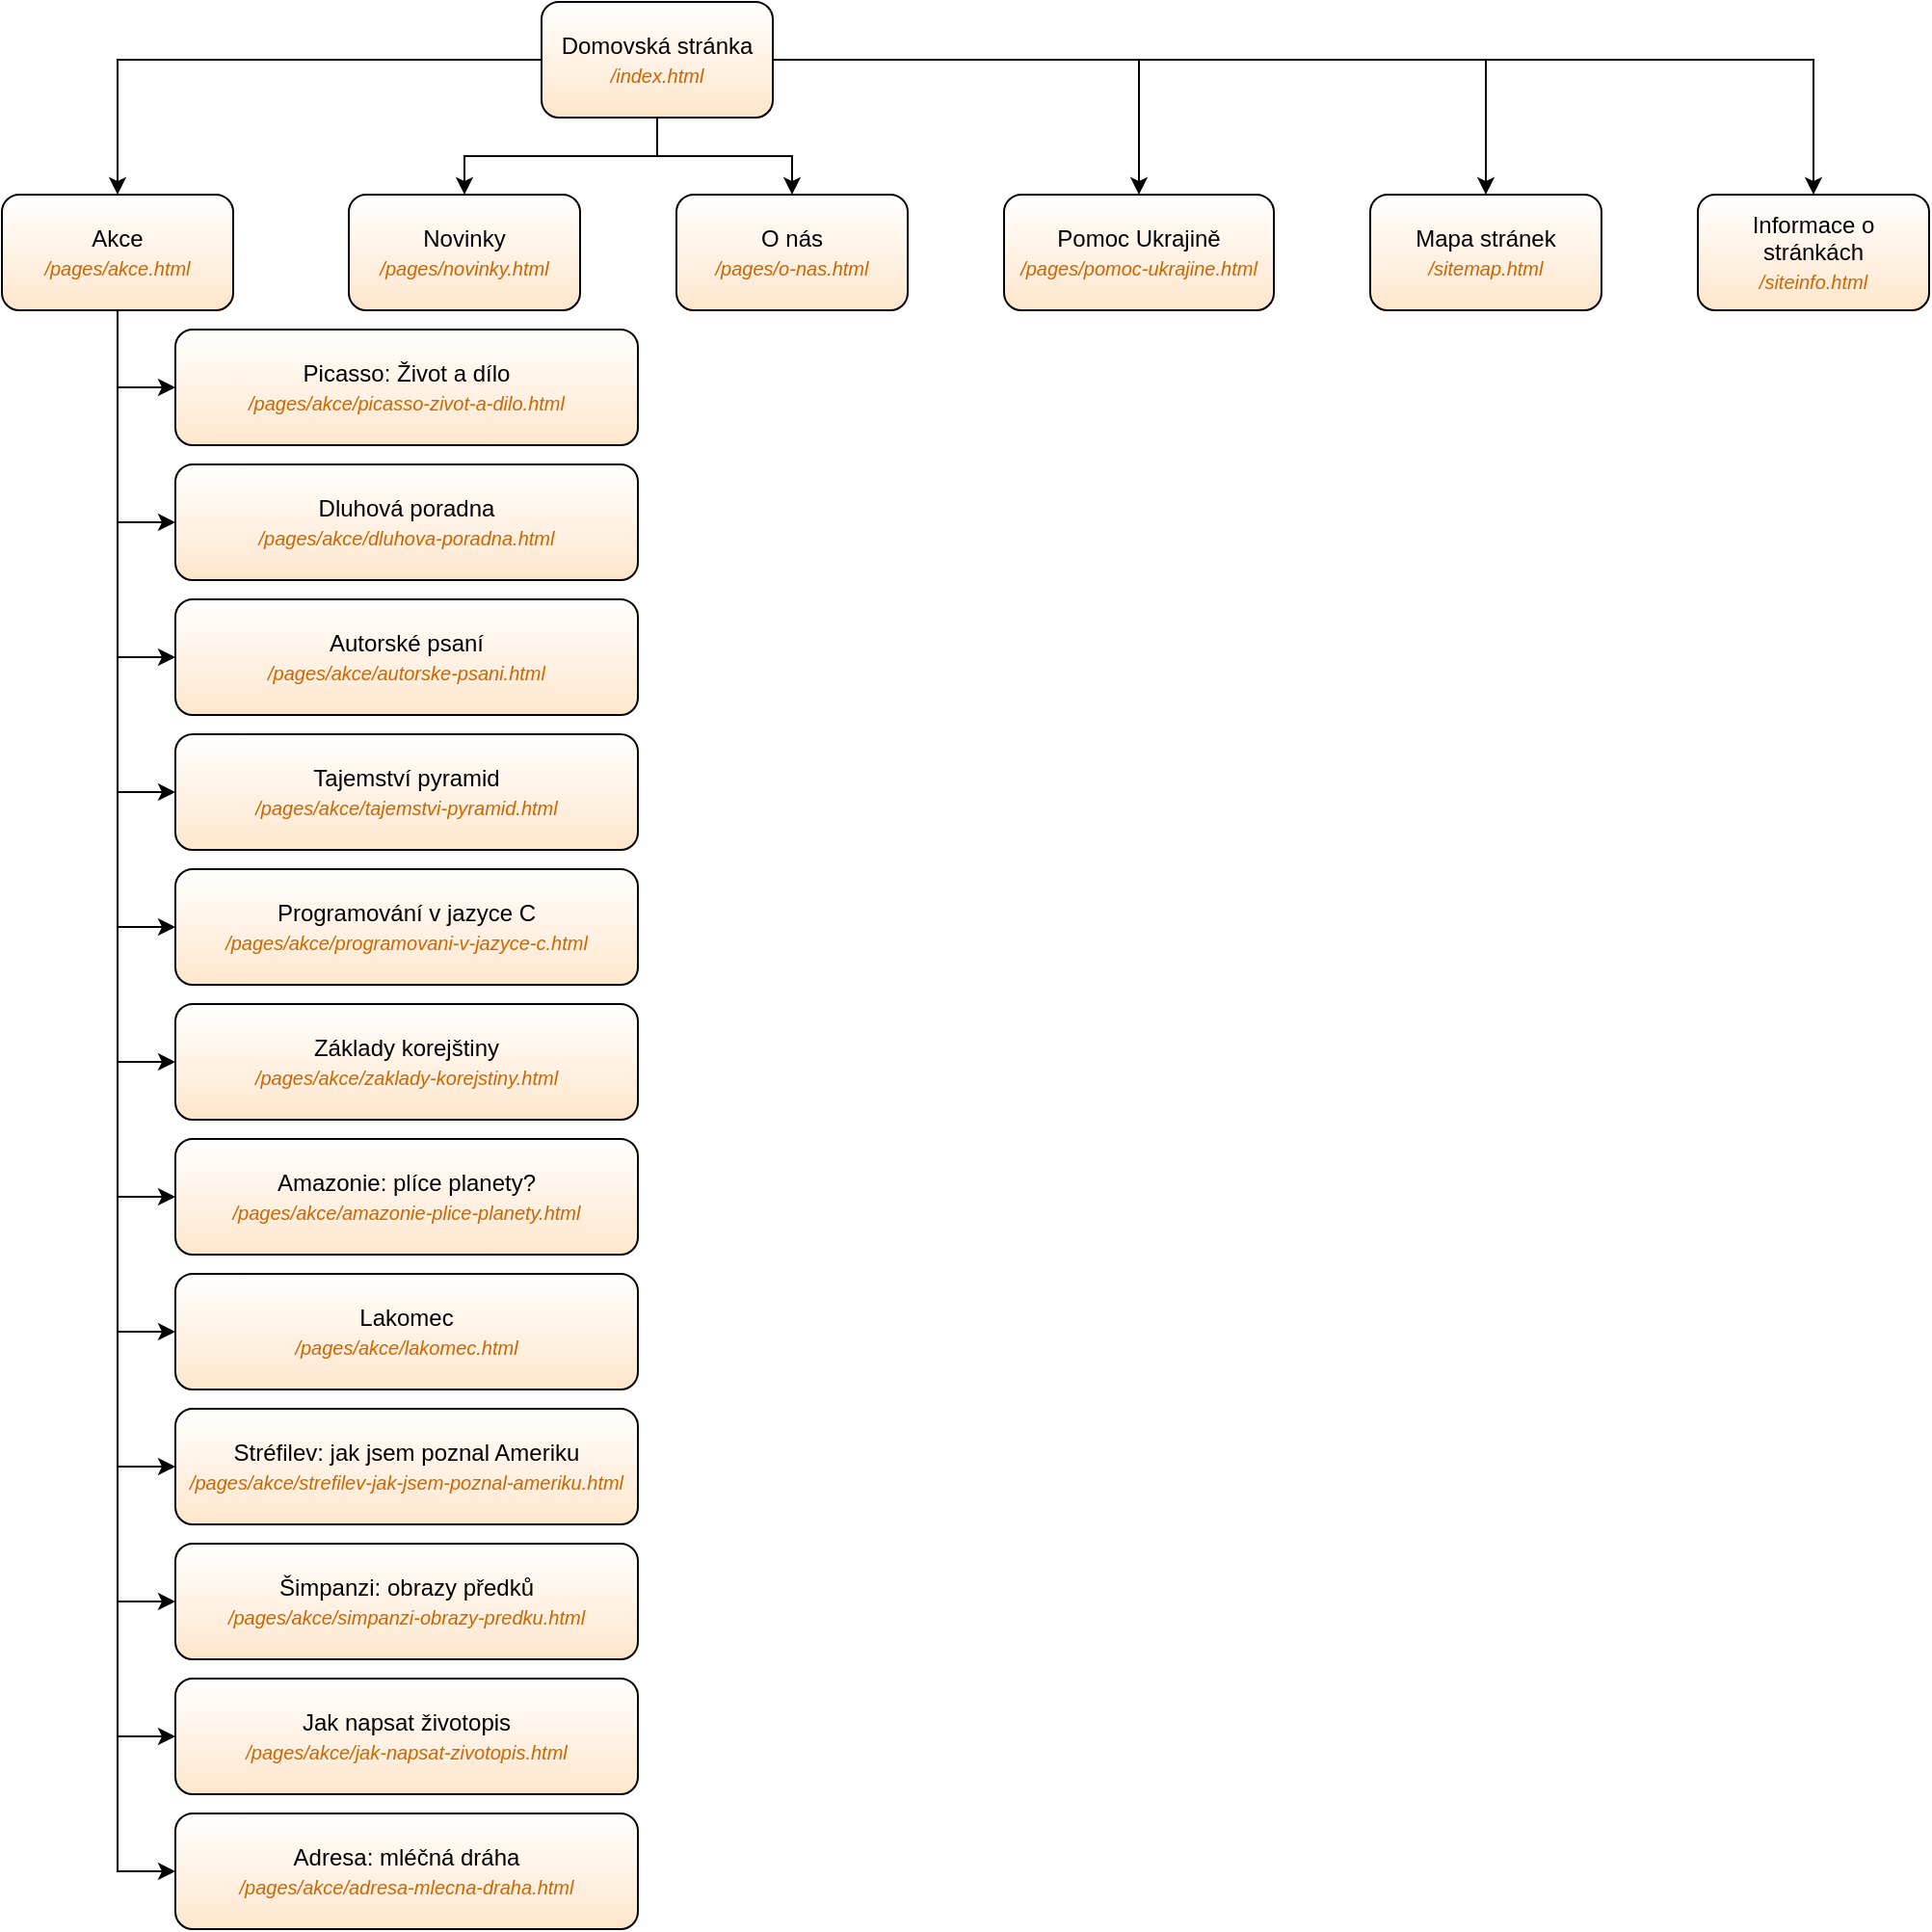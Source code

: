 <mxfile version="18.0.7" pages="3"><diagram id="bUPyW9U3NGbL17Pz5WcO" name="SITEMAP"><mxGraphModel dx="1221" dy="675" grid="1" gridSize="10" guides="1" tooltips="1" connect="1" arrows="1" fold="1" page="1" pageScale="1" pageWidth="1169" pageHeight="827" math="0" shadow="0"><root><mxCell id="0"/><mxCell id="1" parent="0"/><mxCell id="xaMQTRhCV6TfuK42cVUq-33" style="edgeStyle=orthogonalEdgeStyle;rounded=0;orthogonalLoop=1;jettySize=auto;html=1;fontSize=10;fontColor=#CC6600;" edge="1" parent="1" source="xaMQTRhCV6TfuK42cVUq-1" target="xaMQTRhCV6TfuK42cVUq-2"><mxGeometry relative="1" as="geometry"/></mxCell><mxCell id="xaMQTRhCV6TfuK42cVUq-34" style="edgeStyle=orthogonalEdgeStyle;rounded=0;orthogonalLoop=1;jettySize=auto;html=1;fontSize=10;fontColor=#CC6600;" edge="1" parent="1" source="xaMQTRhCV6TfuK42cVUq-1" target="xaMQTRhCV6TfuK42cVUq-28"><mxGeometry relative="1" as="geometry"/></mxCell><mxCell id="xaMQTRhCV6TfuK42cVUq-35" style="edgeStyle=orthogonalEdgeStyle;rounded=0;orthogonalLoop=1;jettySize=auto;html=1;fontSize=10;fontColor=#CC6600;" edge="1" parent="1" source="xaMQTRhCV6TfuK42cVUq-1" target="xaMQTRhCV6TfuK42cVUq-29"><mxGeometry relative="1" as="geometry"/></mxCell><mxCell id="xaMQTRhCV6TfuK42cVUq-36" style="edgeStyle=orthogonalEdgeStyle;rounded=0;orthogonalLoop=1;jettySize=auto;html=1;fontSize=10;fontColor=#CC6600;" edge="1" parent="1" source="xaMQTRhCV6TfuK42cVUq-1" target="xaMQTRhCV6TfuK42cVUq-30"><mxGeometry relative="1" as="geometry"/></mxCell><mxCell id="xaMQTRhCV6TfuK42cVUq-37" style="edgeStyle=orthogonalEdgeStyle;rounded=0;orthogonalLoop=1;jettySize=auto;html=1;fontSize=10;fontColor=#CC6600;" edge="1" parent="1" source="xaMQTRhCV6TfuK42cVUq-1" target="xaMQTRhCV6TfuK42cVUq-31"><mxGeometry relative="1" as="geometry"/></mxCell><mxCell id="xaMQTRhCV6TfuK42cVUq-39" style="edgeStyle=orthogonalEdgeStyle;rounded=0;orthogonalLoop=1;jettySize=auto;html=1;fontSize=10;fontColor=#CC6600;" edge="1" parent="1" source="xaMQTRhCV6TfuK42cVUq-1" target="xaMQTRhCV6TfuK42cVUq-38"><mxGeometry relative="1" as="geometry"/></mxCell><mxCell id="xaMQTRhCV6TfuK42cVUq-1" value="&lt;div&gt;Domovská stránka&lt;/div&gt;&lt;div&gt;&lt;font size=&quot;1&quot; color=&quot;#CC6600&quot;&gt;&lt;i style=&quot;&quot;&gt;/index.html&lt;/i&gt;&lt;/font&gt;&lt;br&gt;&lt;/div&gt;" style="rounded=1;whiteSpace=wrap;html=1;gradientColor=#FFE6CC;" vertex="1" parent="1"><mxGeometry x="300" y="120" width="120" height="60" as="geometry"/></mxCell><mxCell id="xaMQTRhCV6TfuK42cVUq-16" style="edgeStyle=orthogonalEdgeStyle;rounded=0;orthogonalLoop=1;jettySize=auto;html=1;entryX=0;entryY=0.5;entryDx=0;entryDy=0;fontSize=10;fontColor=#CC6600;" edge="1" parent="1" source="xaMQTRhCV6TfuK42cVUq-2" target="xaMQTRhCV6TfuK42cVUq-4"><mxGeometry relative="1" as="geometry"/></mxCell><mxCell id="xaMQTRhCV6TfuK42cVUq-17" style="edgeStyle=orthogonalEdgeStyle;rounded=0;orthogonalLoop=1;jettySize=auto;html=1;entryX=0;entryY=0.5;entryDx=0;entryDy=0;fontSize=10;fontColor=#CC6600;" edge="1" parent="1" source="xaMQTRhCV6TfuK42cVUq-2" target="xaMQTRhCV6TfuK42cVUq-5"><mxGeometry relative="1" as="geometry"/></mxCell><mxCell id="xaMQTRhCV6TfuK42cVUq-18" style="edgeStyle=orthogonalEdgeStyle;rounded=0;orthogonalLoop=1;jettySize=auto;html=1;entryX=0;entryY=0.5;entryDx=0;entryDy=0;fontSize=10;fontColor=#CC6600;" edge="1" parent="1" source="xaMQTRhCV6TfuK42cVUq-2" target="xaMQTRhCV6TfuK42cVUq-6"><mxGeometry relative="1" as="geometry"/></mxCell><mxCell id="xaMQTRhCV6TfuK42cVUq-19" style="edgeStyle=orthogonalEdgeStyle;rounded=0;orthogonalLoop=1;jettySize=auto;html=1;entryX=0;entryY=0.5;entryDx=0;entryDy=0;fontSize=10;fontColor=#CC6600;" edge="1" parent="1" source="xaMQTRhCV6TfuK42cVUq-2" target="xaMQTRhCV6TfuK42cVUq-7"><mxGeometry relative="1" as="geometry"/></mxCell><mxCell id="xaMQTRhCV6TfuK42cVUq-20" style="edgeStyle=orthogonalEdgeStyle;rounded=0;orthogonalLoop=1;jettySize=auto;html=1;entryX=0;entryY=0.5;entryDx=0;entryDy=0;fontSize=10;fontColor=#CC6600;" edge="1" parent="1" source="xaMQTRhCV6TfuK42cVUq-2" target="xaMQTRhCV6TfuK42cVUq-8"><mxGeometry relative="1" as="geometry"/></mxCell><mxCell id="xaMQTRhCV6TfuK42cVUq-21" style="edgeStyle=orthogonalEdgeStyle;rounded=0;orthogonalLoop=1;jettySize=auto;html=1;entryX=0;entryY=0.5;entryDx=0;entryDy=0;fontSize=10;fontColor=#CC6600;" edge="1" parent="1" source="xaMQTRhCV6TfuK42cVUq-2" target="xaMQTRhCV6TfuK42cVUq-9"><mxGeometry relative="1" as="geometry"/></mxCell><mxCell id="xaMQTRhCV6TfuK42cVUq-22" style="edgeStyle=orthogonalEdgeStyle;rounded=0;orthogonalLoop=1;jettySize=auto;html=1;entryX=0;entryY=0.5;entryDx=0;entryDy=0;fontSize=10;fontColor=#CC6600;" edge="1" parent="1" source="xaMQTRhCV6TfuK42cVUq-2" target="xaMQTRhCV6TfuK42cVUq-11"><mxGeometry relative="1" as="geometry"/></mxCell><mxCell id="xaMQTRhCV6TfuK42cVUq-23" style="edgeStyle=orthogonalEdgeStyle;rounded=0;orthogonalLoop=1;jettySize=auto;html=1;entryX=0;entryY=0.5;entryDx=0;entryDy=0;fontSize=10;fontColor=#CC6600;" edge="1" parent="1" source="xaMQTRhCV6TfuK42cVUq-2" target="xaMQTRhCV6TfuK42cVUq-10"><mxGeometry relative="1" as="geometry"/></mxCell><mxCell id="xaMQTRhCV6TfuK42cVUq-24" style="edgeStyle=orthogonalEdgeStyle;rounded=0;orthogonalLoop=1;jettySize=auto;html=1;entryX=0;entryY=0.5;entryDx=0;entryDy=0;fontSize=10;fontColor=#CC6600;" edge="1" parent="1" source="xaMQTRhCV6TfuK42cVUq-2" target="xaMQTRhCV6TfuK42cVUq-12"><mxGeometry relative="1" as="geometry"/></mxCell><mxCell id="xaMQTRhCV6TfuK42cVUq-25" style="edgeStyle=orthogonalEdgeStyle;rounded=0;orthogonalLoop=1;jettySize=auto;html=1;entryX=0;entryY=0.5;entryDx=0;entryDy=0;fontSize=10;fontColor=#CC6600;" edge="1" parent="1" source="xaMQTRhCV6TfuK42cVUq-2" target="xaMQTRhCV6TfuK42cVUq-13"><mxGeometry relative="1" as="geometry"/></mxCell><mxCell id="xaMQTRhCV6TfuK42cVUq-26" style="edgeStyle=orthogonalEdgeStyle;rounded=0;orthogonalLoop=1;jettySize=auto;html=1;entryX=0;entryY=0.5;entryDx=0;entryDy=0;fontSize=10;fontColor=#CC6600;" edge="1" parent="1" source="xaMQTRhCV6TfuK42cVUq-2" target="xaMQTRhCV6TfuK42cVUq-14"><mxGeometry relative="1" as="geometry"/></mxCell><mxCell id="xaMQTRhCV6TfuK42cVUq-27" style="edgeStyle=orthogonalEdgeStyle;rounded=0;orthogonalLoop=1;jettySize=auto;html=1;entryX=0;entryY=0.5;entryDx=0;entryDy=0;fontSize=10;fontColor=#CC6600;" edge="1" parent="1" source="xaMQTRhCV6TfuK42cVUq-2" target="xaMQTRhCV6TfuK42cVUq-15"><mxGeometry relative="1" as="geometry"/></mxCell><mxCell id="xaMQTRhCV6TfuK42cVUq-2" value="&lt;div&gt;Akce&lt;br&gt;&lt;/div&gt;&lt;div&gt;&lt;font size=&quot;1&quot; color=&quot;#CC6600&quot;&gt;&lt;i style=&quot;&quot;&gt;/pages/akce.html&lt;/i&gt;&lt;/font&gt;&lt;br&gt;&lt;/div&gt;" style="rounded=1;whiteSpace=wrap;html=1;gradientColor=#FFE6CC;" vertex="1" parent="1"><mxGeometry x="20" y="220" width="120" height="60" as="geometry"/></mxCell><mxCell id="xaMQTRhCV6TfuK42cVUq-4" value="&lt;div&gt;Picasso: Život a dílo&lt;br&gt;&lt;/div&gt;&lt;div&gt;&lt;font size=&quot;1&quot; color=&quot;#CC6600&quot;&gt;&lt;i style=&quot;&quot;&gt;/pages/akce/picasso-zivot-a-dilo.html&lt;/i&gt;&lt;/font&gt;&lt;br&gt;&lt;/div&gt;" style="rounded=1;whiteSpace=wrap;html=1;gradientColor=#FFE6CC;" vertex="1" parent="1"><mxGeometry x="110" y="290" width="240" height="60" as="geometry"/></mxCell><mxCell id="xaMQTRhCV6TfuK42cVUq-5" value="&lt;div&gt;Dluhová poradna&lt;br&gt;&lt;/div&gt;&lt;div&gt;&lt;font size=&quot;1&quot; color=&quot;#CC6600&quot;&gt;&lt;i style=&quot;&quot;&gt;/pages/akce/dluhova-poradna.html&lt;/i&gt;&lt;/font&gt;&lt;br&gt;&lt;/div&gt;" style="rounded=1;whiteSpace=wrap;html=1;gradientColor=#FFE6CC;" vertex="1" parent="1"><mxGeometry x="110" y="360" width="240" height="60" as="geometry"/></mxCell><mxCell id="xaMQTRhCV6TfuK42cVUq-6" value="&lt;div&gt;Autorské psaní&lt;br&gt;&lt;/div&gt;&lt;div&gt;&lt;font size=&quot;1&quot; color=&quot;#CC6600&quot;&gt;&lt;i style=&quot;&quot;&gt;/pages/akce/autorske-psani.html&lt;/i&gt;&lt;/font&gt;&lt;br&gt;&lt;/div&gt;" style="rounded=1;whiteSpace=wrap;html=1;gradientColor=#FFE6CC;" vertex="1" parent="1"><mxGeometry x="110" y="430" width="240" height="60" as="geometry"/></mxCell><mxCell id="xaMQTRhCV6TfuK42cVUq-7" value="&lt;div&gt;Tajemství pyramid&lt;br&gt;&lt;/div&gt;&lt;div&gt;&lt;font size=&quot;1&quot; color=&quot;#CC6600&quot;&gt;&lt;i style=&quot;&quot;&gt;/pages/akce/tajemstvi-pyramid.html&lt;/i&gt;&lt;/font&gt;&lt;br&gt;&lt;/div&gt;" style="rounded=1;whiteSpace=wrap;html=1;gradientColor=#FFE6CC;" vertex="1" parent="1"><mxGeometry x="110" y="500" width="240" height="60" as="geometry"/></mxCell><mxCell id="xaMQTRhCV6TfuK42cVUq-8" value="&lt;div&gt;Programování v jazyce C&lt;br&gt;&lt;/div&gt;&lt;div&gt;&lt;font size=&quot;1&quot; color=&quot;#CC6600&quot;&gt;&lt;i style=&quot;&quot;&gt;/pages/akce/programovani-v-jazyce-c.html&lt;/i&gt;&lt;/font&gt;&lt;br&gt;&lt;/div&gt;" style="rounded=1;whiteSpace=wrap;html=1;gradientColor=#FFE6CC;" vertex="1" parent="1"><mxGeometry x="110" y="570" width="240" height="60" as="geometry"/></mxCell><mxCell id="xaMQTRhCV6TfuK42cVUq-9" value="&lt;div&gt;Základy korejštiny&lt;br&gt;&lt;/div&gt;&lt;div&gt;&lt;font size=&quot;1&quot; color=&quot;#CC6600&quot;&gt;&lt;i style=&quot;&quot;&gt;/pages/akce/zaklady-korejstiny.html&lt;/i&gt;&lt;/font&gt;&lt;br&gt;&lt;/div&gt;" style="rounded=1;whiteSpace=wrap;html=1;gradientColor=#FFE6CC;" vertex="1" parent="1"><mxGeometry x="110" y="640" width="240" height="60" as="geometry"/></mxCell><mxCell id="xaMQTRhCV6TfuK42cVUq-10" value="&lt;div&gt;Amazonie: plíce planety?&lt;br&gt;&lt;/div&gt;&lt;div&gt;&lt;font size=&quot;1&quot; color=&quot;#CC6600&quot;&gt;&lt;i style=&quot;&quot;&gt;/pages/akce/amazonie-plice-planety.html&lt;/i&gt;&lt;/font&gt;&lt;br&gt;&lt;/div&gt;" style="rounded=1;whiteSpace=wrap;html=1;gradientColor=#FFE6CC;" vertex="1" parent="1"><mxGeometry x="110" y="710" width="240" height="60" as="geometry"/></mxCell><mxCell id="xaMQTRhCV6TfuK42cVUq-11" value="Lakomec&lt;br&gt;&lt;div&gt;&lt;font size=&quot;1&quot; color=&quot;#CC6600&quot;&gt;&lt;i style=&quot;&quot;&gt;/pages/akce/lakomec.html&lt;/i&gt;&lt;/font&gt;&lt;br&gt;&lt;/div&gt;" style="rounded=1;whiteSpace=wrap;html=1;gradientColor=#FFE6CC;" vertex="1" parent="1"><mxGeometry x="110" y="780" width="240" height="60" as="geometry"/></mxCell><mxCell id="xaMQTRhCV6TfuK42cVUq-12" value="&lt;div&gt;Stréfilev: jak jsem poznal Ameriku&lt;br&gt;&lt;/div&gt;&lt;div&gt;&lt;font size=&quot;1&quot; color=&quot;#CC6600&quot;&gt;&lt;i style=&quot;&quot;&gt;/pages/akce/strefilev-jak-jsem-poznal-ameriku.html&lt;/i&gt;&lt;/font&gt;&lt;br&gt;&lt;/div&gt;" style="rounded=1;whiteSpace=wrap;html=1;gradientColor=#FFE6CC;" vertex="1" parent="1"><mxGeometry x="110" y="850" width="240" height="60" as="geometry"/></mxCell><mxCell id="xaMQTRhCV6TfuK42cVUq-13" value="&lt;div&gt;Šimpanzi: obrazy předků&lt;br&gt;&lt;/div&gt;&lt;div&gt;&lt;font size=&quot;1&quot; color=&quot;#CC6600&quot;&gt;&lt;i style=&quot;&quot;&gt;/pages/akce/simpanzi-obrazy-predku.html&lt;/i&gt;&lt;/font&gt;&lt;br&gt;&lt;/div&gt;" style="rounded=1;whiteSpace=wrap;html=1;gradientColor=#FFE6CC;" vertex="1" parent="1"><mxGeometry x="110" y="920" width="240" height="60" as="geometry"/></mxCell><mxCell id="xaMQTRhCV6TfuK42cVUq-14" value="&lt;div&gt;Jak napsat životopis&lt;br&gt;&lt;/div&gt;&lt;div&gt;&lt;font size=&quot;1&quot; color=&quot;#CC6600&quot;&gt;&lt;i style=&quot;&quot;&gt;/pages/akce/jak-napsat-zivotopis.html&lt;/i&gt;&lt;/font&gt;&lt;br&gt;&lt;/div&gt;" style="rounded=1;whiteSpace=wrap;html=1;gradientColor=#FFE6CC;" vertex="1" parent="1"><mxGeometry x="110" y="990" width="240" height="60" as="geometry"/></mxCell><mxCell id="xaMQTRhCV6TfuK42cVUq-15" value="&lt;div&gt;Adresa: mléčná dráha&lt;br&gt;&lt;/div&gt;&lt;div&gt;&lt;font size=&quot;1&quot; color=&quot;#CC6600&quot;&gt;&lt;i style=&quot;&quot;&gt;/pages/akce/adresa-mlecna-draha.html&lt;/i&gt;&lt;/font&gt;&lt;br&gt;&lt;/div&gt;" style="rounded=1;whiteSpace=wrap;html=1;gradientColor=#FFE6CC;" vertex="1" parent="1"><mxGeometry x="110" y="1060" width="240" height="60" as="geometry"/></mxCell><mxCell id="xaMQTRhCV6TfuK42cVUq-28" value="&lt;div&gt;Novinky&lt;br&gt;&lt;/div&gt;&lt;div&gt;&lt;font size=&quot;1&quot; color=&quot;#CC6600&quot;&gt;&lt;i style=&quot;&quot;&gt;/pages/novinky.html&lt;/i&gt;&lt;/font&gt;&lt;br&gt;&lt;/div&gt;" style="rounded=1;whiteSpace=wrap;html=1;gradientColor=#FFE6CC;" vertex="1" parent="1"><mxGeometry x="200" y="220" width="120" height="60" as="geometry"/></mxCell><mxCell id="xaMQTRhCV6TfuK42cVUq-29" value="&lt;div&gt;O nás&lt;br&gt;&lt;/div&gt;&lt;div&gt;&lt;font size=&quot;1&quot; color=&quot;#CC6600&quot;&gt;&lt;i style=&quot;&quot;&gt;/pages/o-nas.html&lt;/i&gt;&lt;/font&gt;&lt;br&gt;&lt;/div&gt;" style="rounded=1;whiteSpace=wrap;html=1;gradientColor=#FFE6CC;" vertex="1" parent="1"><mxGeometry x="370" y="220" width="120" height="60" as="geometry"/></mxCell><mxCell id="xaMQTRhCV6TfuK42cVUq-30" value="&lt;div&gt;Mapa stránek&lt;br&gt;&lt;/div&gt;&lt;div&gt;&lt;font size=&quot;1&quot; color=&quot;#CC6600&quot;&gt;&lt;i style=&quot;&quot;&gt;/sitemap.html&lt;/i&gt;&lt;/font&gt;&lt;br&gt;&lt;/div&gt;" style="rounded=1;whiteSpace=wrap;html=1;gradientColor=#FFE6CC;" vertex="1" parent="1"><mxGeometry x="730" y="220" width="120" height="60" as="geometry"/></mxCell><mxCell id="xaMQTRhCV6TfuK42cVUq-31" value="&lt;div&gt;Informace o stránkách&lt;br&gt;&lt;/div&gt;&lt;div&gt;&lt;font size=&quot;1&quot; color=&quot;#CC6600&quot;&gt;&lt;i style=&quot;&quot;&gt;/siteinfo.html&lt;/i&gt;&lt;/font&gt;&lt;br&gt;&lt;/div&gt;" style="rounded=1;whiteSpace=wrap;html=1;gradientColor=#FFE6CC;" vertex="1" parent="1"><mxGeometry x="900" y="220" width="120" height="60" as="geometry"/></mxCell><mxCell id="xaMQTRhCV6TfuK42cVUq-38" value="&lt;div&gt;Pomoc Ukrajině&lt;br&gt;&lt;/div&gt;&lt;div&gt;&lt;font size=&quot;1&quot; color=&quot;#CC6600&quot;&gt;&lt;i style=&quot;&quot;&gt;/pages/pomoc-ukrajine.html&lt;/i&gt;&lt;/font&gt;&lt;br&gt;&lt;/div&gt;" style="rounded=1;whiteSpace=wrap;html=1;gradientColor=#FFE6CC;" vertex="1" parent="1"><mxGeometry x="540" y="220" width="140" height="60" as="geometry"/></mxCell></root></mxGraphModel></diagram><diagram id="Q-uQWH-1msbBoYLFNj2n" name="HOMEPAGE"><mxGraphModel dx="1483" dy="820" grid="1" gridSize="10" guides="1" tooltips="1" connect="1" arrows="1" fold="1" page="1" pageScale="1" pageWidth="850" pageHeight="1100" math="0" shadow="0"><root><mxCell id="0"/><mxCell id="1" parent="0"/><mxCell id="uJLq9vwmSNodPl1QGshQ-11" value="" style="swimlane;startSize=0;fontSize=10;fontColor=default;fillColor=none;gradientColor=#FFE6CC;" vertex="1" parent="1"><mxGeometry x="25" y="130" width="400" height="620" as="geometry"/></mxCell><mxCell id="uJLq9vwmSNodPl1QGshQ-13" value="" style="swimlane;startSize=0;fontSize=10;fontColor=default;fillColor=none;gradientColor=#FFE6CC;" vertex="1" parent="uJLq9vwmSNodPl1QGshQ-11"><mxGeometry x="10" y="10" width="380" height="60" as="geometry"/></mxCell><mxCell id="uJLq9vwmSNodPl1QGshQ-14" value="header" style="text;html=1;strokeColor=none;fillColor=none;align=center;verticalAlign=middle;whiteSpace=wrap;rounded=0;fontSize=10;fontColor=default;fontStyle=1" vertex="1" parent="uJLq9vwmSNodPl1QGshQ-13"><mxGeometry width="60" height="30" as="geometry"/></mxCell><mxCell id="uJLq9vwmSNodPl1QGshQ-99" value="&lt;div&gt;logo&lt;/div&gt;" style="text;html=1;strokeColor=none;fillColor=none;align=center;verticalAlign=middle;whiteSpace=wrap;rounded=0;fontSize=10;fontColor=default;" vertex="1" parent="uJLq9vwmSNodPl1QGshQ-13"><mxGeometry x="10" y="20" width="60" height="30" as="geometry"/></mxCell><mxCell id="uJLq9vwmSNodPl1QGshQ-17" value="" style="swimlane;startSize=0;fontSize=10;fontColor=default;fillColor=none;gradientColor=#FFE6CC;" vertex="1" parent="uJLq9vwmSNodPl1QGshQ-11"><mxGeometry x="10" y="80" width="380" height="30" as="geometry"/></mxCell><mxCell id="uJLq9vwmSNodPl1QGshQ-18" value="nav" style="text;html=1;strokeColor=none;fillColor=none;align=center;verticalAlign=middle;whiteSpace=wrap;rounded=0;fontSize=10;fontColor=default;fontStyle=1" vertex="1" parent="uJLq9vwmSNodPl1QGshQ-17"><mxGeometry width="60" height="30" as="geometry"/></mxCell><mxCell id="uJLq9vwmSNodPl1QGshQ-21" value="" style="swimlane;startSize=0;fontSize=10;fontColor=default;fillColor=none;gradientColor=#FFE6CC;" vertex="1" parent="uJLq9vwmSNodPl1QGshQ-11"><mxGeometry x="10" y="120" width="380" height="450" as="geometry"/></mxCell><mxCell id="uJLq9vwmSNodPl1QGshQ-22" value="main" style="text;html=1;strokeColor=none;fillColor=none;align=center;verticalAlign=middle;whiteSpace=wrap;rounded=0;fontSize=10;fontColor=default;fontStyle=1" vertex="1" parent="uJLq9vwmSNodPl1QGshQ-21"><mxGeometry width="60" height="30" as="geometry"/></mxCell><mxCell id="uJLq9vwmSNodPl1QGshQ-25" value="" style="swimlane;startSize=0;fontSize=10;fontColor=default;fillColor=none;gradientColor=#FFE6CC;" vertex="1" parent="uJLq9vwmSNodPl1QGshQ-21"><mxGeometry x="10" y="40" width="360" height="60" as="geometry"/></mxCell><mxCell id="uJLq9vwmSNodPl1QGshQ-26" value="section" style="text;html=1;strokeColor=none;fillColor=none;align=center;verticalAlign=middle;whiteSpace=wrap;rounded=0;fontSize=10;fontColor=default;fontStyle=1" vertex="1" parent="uJLq9vwmSNodPl1QGshQ-25"><mxGeometry width="60" height="30" as="geometry"/></mxCell><mxCell id="uJLq9vwmSNodPl1QGshQ-31" value="" style="swimlane;startSize=0;fontSize=10;fontColor=default;fillColor=none;gradientColor=#FFE6CC;" vertex="1" parent="uJLq9vwmSNodPl1QGshQ-25"><mxGeometry x="15" y="20" width="185" height="30" as="geometry"/></mxCell><mxCell id="uJLq9vwmSNodPl1QGshQ-32" value="menu" style="text;html=1;strokeColor=none;fillColor=none;align=center;verticalAlign=middle;whiteSpace=wrap;rounded=0;fontSize=10;fontColor=default;fontStyle=1" vertex="1" parent="uJLq9vwmSNodPl1QGshQ-31"><mxGeometry width="60" height="30" as="geometry"/></mxCell><mxCell id="uJLq9vwmSNodPl1QGshQ-27" value="" style="swimlane;startSize=0;fontSize=10;fontColor=default;fillColor=none;gradientColor=#FFE6CC;" vertex="1" parent="uJLq9vwmSNodPl1QGshQ-21"><mxGeometry x="10" y="110" width="360" height="240" as="geometry"/></mxCell><mxCell id="uJLq9vwmSNodPl1QGshQ-28" value="section" style="text;html=1;strokeColor=none;fillColor=none;align=center;verticalAlign=middle;whiteSpace=wrap;rounded=0;fontSize=10;fontColor=default;fontStyle=1" vertex="1" parent="uJLq9vwmSNodPl1QGshQ-27"><mxGeometry width="60" height="30" as="geometry"/></mxCell><mxCell id="uJLq9vwmSNodPl1QGshQ-33" value="" style="swimlane;startSize=0;fontSize=10;fontColor=default;fillColor=none;gradientColor=#FFE6CC;" vertex="1" parent="uJLq9vwmSNodPl1QGshQ-27"><mxGeometry x="10" y="30" width="160" height="200" as="geometry"/></mxCell><mxCell id="uJLq9vwmSNodPl1QGshQ-34" value="article" style="text;html=1;strokeColor=none;fillColor=none;align=center;verticalAlign=middle;whiteSpace=wrap;rounded=0;fontSize=10;fontColor=default;fontStyle=1" vertex="1" parent="uJLq9vwmSNodPl1QGshQ-33"><mxGeometry width="60" height="30" as="geometry"/></mxCell><mxCell id="uJLq9vwmSNodPl1QGshQ-37" value="Výběr akcí" style="text;html=1;strokeColor=none;fillColor=none;align=center;verticalAlign=middle;whiteSpace=wrap;rounded=0;fontSize=10;fontColor=default;" vertex="1" parent="uJLq9vwmSNodPl1QGshQ-33"><mxGeometry x="50" y="30" width="60" height="30" as="geometry"/></mxCell><mxCell id="uJLq9vwmSNodPl1QGshQ-35" value="" style="swimlane;startSize=0;fontSize=10;fontColor=default;fillColor=none;gradientColor=#FFE6CC;" vertex="1" parent="uJLq9vwmSNodPl1QGshQ-27"><mxGeometry x="180" y="30" width="170" height="200" as="geometry"/></mxCell><mxCell id="uJLq9vwmSNodPl1QGshQ-36" value="article" style="text;html=1;strokeColor=none;fillColor=none;align=center;verticalAlign=middle;whiteSpace=wrap;rounded=0;fontSize=10;fontColor=default;fontStyle=1" vertex="1" parent="uJLq9vwmSNodPl1QGshQ-35"><mxGeometry width="60" height="30" as="geometry"/></mxCell><mxCell id="uJLq9vwmSNodPl1QGshQ-40" value="Novinky" style="text;html=1;strokeColor=none;fillColor=none;align=center;verticalAlign=middle;whiteSpace=wrap;rounded=0;fontSize=10;fontColor=default;" vertex="1" parent="uJLq9vwmSNodPl1QGshQ-35"><mxGeometry x="55" y="30" width="60" height="30" as="geometry"/></mxCell><mxCell id="uJLq9vwmSNodPl1QGshQ-29" value="" style="swimlane;startSize=0;fontSize=10;fontColor=default;fillColor=none;gradientColor=#FFE6CC;" vertex="1" parent="uJLq9vwmSNodPl1QGshQ-21"><mxGeometry x="10" y="360" width="360" height="80" as="geometry"/></mxCell><mxCell id="uJLq9vwmSNodPl1QGshQ-30" value="section" style="text;html=1;strokeColor=none;fillColor=none;align=center;verticalAlign=middle;whiteSpace=wrap;rounded=0;fontSize=10;fontColor=default;fontStyle=1" vertex="1" parent="uJLq9vwmSNodPl1QGshQ-29"><mxGeometry width="60" height="30" as="geometry"/></mxCell><mxCell id="uJLq9vwmSNodPl1QGshQ-41" value="Partneři" style="text;html=1;strokeColor=none;fillColor=none;align=center;verticalAlign=middle;whiteSpace=wrap;rounded=0;fontSize=10;fontColor=default;" vertex="1" parent="uJLq9vwmSNodPl1QGshQ-29"><mxGeometry x="140" y="25" width="60" height="30" as="geometry"/></mxCell><mxCell id="uJLq9vwmSNodPl1QGshQ-23" value="" style="swimlane;startSize=0;fontSize=10;fontColor=default;fillColor=none;gradientColor=#FFE6CC;" vertex="1" parent="uJLq9vwmSNodPl1QGshQ-11"><mxGeometry x="10" y="580" width="380" height="30" as="geometry"/></mxCell><mxCell id="uJLq9vwmSNodPl1QGshQ-24" value="footer" style="text;html=1;strokeColor=none;fillColor=none;align=center;verticalAlign=middle;whiteSpace=wrap;rounded=0;fontSize=10;fontColor=default;fontStyle=1" vertex="1" parent="uJLq9vwmSNodPl1QGshQ-23"><mxGeometry width="60" height="30" as="geometry"/></mxCell><mxCell id="uJLq9vwmSNodPl1QGshQ-12" value="body" style="text;html=1;strokeColor=none;fillColor=none;align=center;verticalAlign=middle;whiteSpace=wrap;rounded=0;fontSize=10;fontColor=default;fontStyle=1" vertex="1" parent="1"><mxGeometry x="25" y="100" width="60" height="30" as="geometry"/></mxCell><mxCell id="uJLq9vwmSNodPl1QGshQ-42" value="DESKTOP (width &amp;gt;1020px)" style="text;html=1;strokeColor=none;fillColor=none;align=center;verticalAlign=middle;whiteSpace=wrap;rounded=0;fontSize=10;fontColor=default;" vertex="1" parent="1"><mxGeometry x="25" y="80" width="145" height="30" as="geometry"/></mxCell><mxCell id="uJLq9vwmSNodPl1QGshQ-71" value="" style="swimlane;startSize=0;fontSize=10;fontColor=default;fillColor=none;gradientColor=#FFE6CC;" vertex="1" parent="1"><mxGeometry x="460" y="130" width="400" height="620" as="geometry"/></mxCell><mxCell id="uJLq9vwmSNodPl1QGshQ-72" value="" style="swimlane;startSize=0;fontSize=10;fontColor=default;fillColor=none;gradientColor=#FFE6CC;" vertex="1" parent="uJLq9vwmSNodPl1QGshQ-71"><mxGeometry x="10" y="10" width="380" height="60" as="geometry"/></mxCell><mxCell id="uJLq9vwmSNodPl1QGshQ-73" value="header" style="text;html=1;strokeColor=none;fillColor=none;align=center;verticalAlign=middle;whiteSpace=wrap;rounded=0;fontSize=10;fontColor=default;fontStyle=1" vertex="1" parent="uJLq9vwmSNodPl1QGshQ-72"><mxGeometry width="60" height="30" as="geometry"/></mxCell><mxCell id="uJLq9vwmSNodPl1QGshQ-102" value="logo" style="text;html=1;strokeColor=none;fillColor=none;align=center;verticalAlign=middle;whiteSpace=wrap;rounded=0;fontSize=10;fontColor=default;" vertex="1" parent="uJLq9vwmSNodPl1QGshQ-72"><mxGeometry x="10" y="20" width="60" height="30" as="geometry"/></mxCell><mxCell id="uJLq9vwmSNodPl1QGshQ-76" value="" style="swimlane;startSize=0;fontSize=10;fontColor=default;fillColor=none;gradientColor=#FFE6CC;" vertex="1" parent="uJLq9vwmSNodPl1QGshQ-71"><mxGeometry x="10" y="80" width="380" height="80" as="geometry"/></mxCell><mxCell id="uJLq9vwmSNodPl1QGshQ-77" value="nav" style="text;html=1;strokeColor=none;fillColor=none;align=center;verticalAlign=middle;whiteSpace=wrap;rounded=0;fontSize=10;fontColor=default;fontStyle=1" vertex="1" parent="uJLq9vwmSNodPl1QGshQ-76"><mxGeometry width="60" height="30" as="geometry"/></mxCell><mxCell id="uJLq9vwmSNodPl1QGshQ-78" value="" style="swimlane;startSize=0;fontSize=10;fontColor=default;fillColor=none;gradientColor=#FFE6CC;" vertex="1" parent="uJLq9vwmSNodPl1QGshQ-71"><mxGeometry x="10" y="170" width="380" height="400" as="geometry"/></mxCell><mxCell id="uJLq9vwmSNodPl1QGshQ-79" value="main" style="text;html=1;strokeColor=none;fillColor=none;align=center;verticalAlign=middle;whiteSpace=wrap;rounded=0;fontSize=10;fontColor=default;fontStyle=1" vertex="1" parent="uJLq9vwmSNodPl1QGshQ-78"><mxGeometry width="60" height="30" as="geometry"/></mxCell><mxCell id="uJLq9vwmSNodPl1QGshQ-80" value="" style="swimlane;startSize=0;fontSize=10;fontColor=default;fillColor=none;gradientColor=#FFE6CC;" vertex="1" parent="uJLq9vwmSNodPl1QGshQ-78"><mxGeometry x="10" y="40" width="360" height="60" as="geometry"/></mxCell><mxCell id="uJLq9vwmSNodPl1QGshQ-81" value="section" style="text;html=1;strokeColor=none;fillColor=none;align=center;verticalAlign=middle;whiteSpace=wrap;rounded=0;fontSize=10;fontColor=default;fontStyle=1" vertex="1" parent="uJLq9vwmSNodPl1QGshQ-80"><mxGeometry width="60" height="30" as="geometry"/></mxCell><mxCell id="uJLq9vwmSNodPl1QGshQ-82" value="" style="swimlane;startSize=0;fontSize=10;fontColor=default;fillColor=none;gradientColor=#FFE6CC;" vertex="1" parent="uJLq9vwmSNodPl1QGshQ-80"><mxGeometry x="15" y="20" width="185" height="30" as="geometry"/></mxCell><mxCell id="uJLq9vwmSNodPl1QGshQ-83" value="menu" style="text;html=1;strokeColor=none;fillColor=none;align=center;verticalAlign=middle;whiteSpace=wrap;rounded=0;fontSize=10;fontColor=default;fontStyle=1" vertex="1" parent="uJLq9vwmSNodPl1QGshQ-82"><mxGeometry width="60" height="30" as="geometry"/></mxCell><mxCell id="uJLq9vwmSNodPl1QGshQ-84" value="" style="swimlane;startSize=0;fontSize=10;fontColor=default;fillColor=none;gradientColor=#FFE6CC;" vertex="1" parent="uJLq9vwmSNodPl1QGshQ-78"><mxGeometry x="10" y="110" width="360" height="210" as="geometry"/></mxCell><mxCell id="uJLq9vwmSNodPl1QGshQ-85" value="section" style="text;html=1;strokeColor=none;fillColor=none;align=center;verticalAlign=middle;whiteSpace=wrap;rounded=0;fontSize=10;fontColor=default;fontStyle=1" vertex="1" parent="uJLq9vwmSNodPl1QGshQ-84"><mxGeometry width="60" height="30" as="geometry"/></mxCell><mxCell id="uJLq9vwmSNodPl1QGshQ-86" value="" style="swimlane;startSize=0;fontSize=10;fontColor=default;fillColor=none;gradientColor=#FFE6CC;" vertex="1" parent="uJLq9vwmSNodPl1QGshQ-84"><mxGeometry x="10" y="30" width="340" height="80" as="geometry"/></mxCell><mxCell id="uJLq9vwmSNodPl1QGshQ-87" value="article" style="text;html=1;strokeColor=none;fillColor=none;align=center;verticalAlign=middle;whiteSpace=wrap;rounded=0;fontSize=10;fontColor=default;fontStyle=1" vertex="1" parent="uJLq9vwmSNodPl1QGshQ-86"><mxGeometry width="60" height="30" as="geometry"/></mxCell><mxCell id="uJLq9vwmSNodPl1QGshQ-88" value="Výběr akcí" style="text;html=1;strokeColor=none;fillColor=none;align=center;verticalAlign=middle;whiteSpace=wrap;rounded=0;fontSize=10;fontColor=default;" vertex="1" parent="uJLq9vwmSNodPl1QGshQ-86"><mxGeometry x="140" y="29" width="60" height="30" as="geometry"/></mxCell><mxCell id="uJLq9vwmSNodPl1QGshQ-89" value="" style="swimlane;startSize=0;fontSize=10;fontColor=default;fillColor=none;gradientColor=#FFE6CC;" vertex="1" parent="uJLq9vwmSNodPl1QGshQ-84"><mxGeometry x="10" y="120" width="340" height="80" as="geometry"/></mxCell><mxCell id="uJLq9vwmSNodPl1QGshQ-90" value="article" style="text;html=1;strokeColor=none;fillColor=none;align=center;verticalAlign=middle;whiteSpace=wrap;rounded=0;fontSize=10;fontColor=default;fontStyle=1" vertex="1" parent="uJLq9vwmSNodPl1QGshQ-89"><mxGeometry width="60" height="30" as="geometry"/></mxCell><mxCell id="uJLq9vwmSNodPl1QGshQ-91" value="Novinky" style="text;html=1;strokeColor=none;fillColor=none;align=center;verticalAlign=middle;whiteSpace=wrap;rounded=0;fontSize=10;fontColor=default;" vertex="1" parent="uJLq9vwmSNodPl1QGshQ-89"><mxGeometry x="138" y="28" width="60" height="30" as="geometry"/></mxCell><mxCell id="uJLq9vwmSNodPl1QGshQ-92" value="" style="swimlane;startSize=0;fontSize=10;fontColor=default;fillColor=none;gradientColor=#FFE6CC;" vertex="1" parent="uJLq9vwmSNodPl1QGshQ-84"><mxGeometry y="220" width="360" height="60" as="geometry"/></mxCell><mxCell id="uJLq9vwmSNodPl1QGshQ-93" value="section" style="text;html=1;strokeColor=none;fillColor=none;align=center;verticalAlign=middle;whiteSpace=wrap;rounded=0;fontSize=10;fontColor=default;fontStyle=1" vertex="1" parent="uJLq9vwmSNodPl1QGshQ-92"><mxGeometry width="60" height="30" as="geometry"/></mxCell><mxCell id="uJLq9vwmSNodPl1QGshQ-94" value="Partneři" style="text;html=1;strokeColor=none;fillColor=none;align=center;verticalAlign=middle;whiteSpace=wrap;rounded=0;fontSize=10;fontColor=default;" vertex="1" parent="uJLq9vwmSNodPl1QGshQ-92"><mxGeometry x="140" y="25" width="60" height="30" as="geometry"/></mxCell><mxCell id="uJLq9vwmSNodPl1QGshQ-95" value="" style="swimlane;startSize=0;fontSize=10;fontColor=default;fillColor=none;gradientColor=#FFE6CC;" vertex="1" parent="uJLq9vwmSNodPl1QGshQ-71"><mxGeometry x="10" y="580" width="380" height="30" as="geometry"/></mxCell><mxCell id="uJLq9vwmSNodPl1QGshQ-96" value="footer" style="text;html=1;strokeColor=none;fillColor=none;align=center;verticalAlign=middle;whiteSpace=wrap;rounded=0;fontSize=10;fontColor=default;fontStyle=1" vertex="1" parent="uJLq9vwmSNodPl1QGshQ-95"><mxGeometry width="60" height="30" as="geometry"/></mxCell><mxCell id="uJLq9vwmSNodPl1QGshQ-97" value="body" style="text;html=1;strokeColor=none;fillColor=none;align=center;verticalAlign=middle;whiteSpace=wrap;rounded=0;fontSize=10;fontColor=default;fontStyle=1" vertex="1" parent="1"><mxGeometry x="460" y="100" width="60" height="30" as="geometry"/></mxCell><mxCell id="uJLq9vwmSNodPl1QGshQ-98" value="TABLET (width &amp;gt; 768px)" style="text;html=1;strokeColor=none;fillColor=none;align=center;verticalAlign=middle;whiteSpace=wrap;rounded=0;fontSize=10;fontColor=default;" vertex="1" parent="1"><mxGeometry x="460" y="80" width="145" height="30" as="geometry"/></mxCell><mxCell id="uJLq9vwmSNodPl1QGshQ-105" value="" style="swimlane;startSize=0;fontSize=10;fontColor=default;fillColor=none;gradientColor=#FFE6CC;" vertex="1" parent="1"><mxGeometry x="900" y="130" width="400" height="620" as="geometry"/></mxCell><mxCell id="uJLq9vwmSNodPl1QGshQ-106" value="" style="swimlane;startSize=0;fontSize=10;fontColor=default;fillColor=none;gradientColor=#FFE6CC;" vertex="1" parent="uJLq9vwmSNodPl1QGshQ-105"><mxGeometry x="10" y="10" width="380" height="60" as="geometry"/></mxCell><mxCell id="uJLq9vwmSNodPl1QGshQ-107" value="header" style="text;html=1;strokeColor=none;fillColor=none;align=center;verticalAlign=middle;whiteSpace=wrap;rounded=0;fontSize=10;fontColor=default;fontStyle=1" vertex="1" parent="uJLq9vwmSNodPl1QGshQ-106"><mxGeometry width="60" height="30" as="geometry"/></mxCell><mxCell id="uJLq9vwmSNodPl1QGshQ-108" value="logo" style="text;html=1;strokeColor=none;fillColor=none;align=center;verticalAlign=middle;whiteSpace=wrap;rounded=0;fontSize=10;fontColor=default;" vertex="1" parent="uJLq9vwmSNodPl1QGshQ-106"><mxGeometry x="10" y="20" width="60" height="30" as="geometry"/></mxCell><mxCell id="uJLq9vwmSNodPl1QGshQ-109" value="" style="swimlane;startSize=0;fontSize=10;fontColor=default;fillColor=none;gradientColor=#FFE6CC;" vertex="1" parent="uJLq9vwmSNodPl1QGshQ-105"><mxGeometry x="10" y="80" width="380" height="40" as="geometry"/></mxCell><mxCell id="uJLq9vwmSNodPl1QGshQ-110" value="nav" style="text;html=1;strokeColor=none;fillColor=none;align=center;verticalAlign=middle;whiteSpace=wrap;rounded=0;fontSize=10;fontColor=default;fontStyle=1" vertex="1" parent="uJLq9vwmSNodPl1QGshQ-109"><mxGeometry width="60" height="30" as="geometry"/></mxCell><mxCell id="uJLq9vwmSNodPl1QGshQ-111" value="" style="swimlane;startSize=0;fontSize=10;fontColor=default;fillColor=none;gradientColor=#FFE6CC;" vertex="1" parent="uJLq9vwmSNodPl1QGshQ-105"><mxGeometry x="10" y="130" width="380" height="400" as="geometry"/></mxCell><mxCell id="uJLq9vwmSNodPl1QGshQ-112" value="main" style="text;html=1;strokeColor=none;fillColor=none;align=center;verticalAlign=middle;whiteSpace=wrap;rounded=0;fontSize=10;fontColor=default;fontStyle=1" vertex="1" parent="uJLq9vwmSNodPl1QGshQ-111"><mxGeometry width="60" height="30" as="geometry"/></mxCell><mxCell id="uJLq9vwmSNodPl1QGshQ-113" value="" style="swimlane;startSize=0;fontSize=10;fontColor=default;fillColor=none;gradientColor=#FFE6CC;" vertex="1" parent="uJLq9vwmSNodPl1QGshQ-111"><mxGeometry x="10" y="40" width="360" height="60" as="geometry"/></mxCell><mxCell id="uJLq9vwmSNodPl1QGshQ-114" value="section" style="text;html=1;strokeColor=none;fillColor=none;align=center;verticalAlign=middle;whiteSpace=wrap;rounded=0;fontSize=10;fontColor=default;fontStyle=1" vertex="1" parent="uJLq9vwmSNodPl1QGshQ-113"><mxGeometry width="60" height="30" as="geometry"/></mxCell><mxCell id="uJLq9vwmSNodPl1QGshQ-115" value="" style="swimlane;startSize=0;fontSize=10;fontColor=default;fillColor=none;gradientColor=#FFE6CC;" vertex="1" parent="uJLq9vwmSNodPl1QGshQ-113"><mxGeometry x="15" y="20" width="185" height="30" as="geometry"/></mxCell><mxCell id="uJLq9vwmSNodPl1QGshQ-116" value="menu" style="text;html=1;strokeColor=none;fillColor=none;align=center;verticalAlign=middle;whiteSpace=wrap;rounded=0;fontSize=10;fontColor=default;fontStyle=1" vertex="1" parent="uJLq9vwmSNodPl1QGshQ-115"><mxGeometry width="60" height="30" as="geometry"/></mxCell><mxCell id="uJLq9vwmSNodPl1QGshQ-117" value="" style="swimlane;startSize=0;fontSize=10;fontColor=default;fillColor=none;gradientColor=#FFE6CC;" vertex="1" parent="uJLq9vwmSNodPl1QGshQ-111"><mxGeometry x="10" y="110" width="360" height="210" as="geometry"/></mxCell><mxCell id="uJLq9vwmSNodPl1QGshQ-118" value="section" style="text;html=1;strokeColor=none;fillColor=none;align=center;verticalAlign=middle;whiteSpace=wrap;rounded=0;fontSize=10;fontColor=default;fontStyle=1" vertex="1" parent="uJLq9vwmSNodPl1QGshQ-117"><mxGeometry width="60" height="30" as="geometry"/></mxCell><mxCell id="uJLq9vwmSNodPl1QGshQ-119" value="" style="swimlane;startSize=0;fontSize=10;fontColor=default;fillColor=none;gradientColor=#FFE6CC;" vertex="1" parent="uJLq9vwmSNodPl1QGshQ-117"><mxGeometry x="10" y="30" width="340" height="80" as="geometry"/></mxCell><mxCell id="uJLq9vwmSNodPl1QGshQ-120" value="article" style="text;html=1;strokeColor=none;fillColor=none;align=center;verticalAlign=middle;whiteSpace=wrap;rounded=0;fontSize=10;fontColor=default;fontStyle=1" vertex="1" parent="uJLq9vwmSNodPl1QGshQ-119"><mxGeometry width="60" height="30" as="geometry"/></mxCell><mxCell id="uJLq9vwmSNodPl1QGshQ-121" value="Výběr akcí" style="text;html=1;strokeColor=none;fillColor=none;align=center;verticalAlign=middle;whiteSpace=wrap;rounded=0;fontSize=10;fontColor=default;" vertex="1" parent="uJLq9vwmSNodPl1QGshQ-119"><mxGeometry x="140" y="29" width="60" height="30" as="geometry"/></mxCell><mxCell id="uJLq9vwmSNodPl1QGshQ-122" value="" style="swimlane;startSize=0;fontSize=10;fontColor=default;fillColor=none;gradientColor=#FFE6CC;" vertex="1" parent="uJLq9vwmSNodPl1QGshQ-117"><mxGeometry x="10" y="120" width="340" height="80" as="geometry"/></mxCell><mxCell id="uJLq9vwmSNodPl1QGshQ-123" value="article" style="text;html=1;strokeColor=none;fillColor=none;align=center;verticalAlign=middle;whiteSpace=wrap;rounded=0;fontSize=10;fontColor=default;fontStyle=1" vertex="1" parent="uJLq9vwmSNodPl1QGshQ-122"><mxGeometry width="60" height="30" as="geometry"/></mxCell><mxCell id="uJLq9vwmSNodPl1QGshQ-124" value="Novinky" style="text;html=1;strokeColor=none;fillColor=none;align=center;verticalAlign=middle;whiteSpace=wrap;rounded=0;fontSize=10;fontColor=default;" vertex="1" parent="uJLq9vwmSNodPl1QGshQ-122"><mxGeometry x="138" y="28" width="60" height="30" as="geometry"/></mxCell><mxCell id="uJLq9vwmSNodPl1QGshQ-125" value="" style="swimlane;startSize=0;fontSize=10;fontColor=default;fillColor=none;gradientColor=#FFE6CC;" vertex="1" parent="uJLq9vwmSNodPl1QGshQ-117"><mxGeometry y="220" width="360" height="60" as="geometry"/></mxCell><mxCell id="uJLq9vwmSNodPl1QGshQ-126" value="section" style="text;html=1;strokeColor=none;fillColor=none;align=center;verticalAlign=middle;whiteSpace=wrap;rounded=0;fontSize=10;fontColor=default;fontStyle=1" vertex="1" parent="uJLq9vwmSNodPl1QGshQ-125"><mxGeometry width="60" height="30" as="geometry"/></mxCell><mxCell id="uJLq9vwmSNodPl1QGshQ-127" value="Partneři" style="text;html=1;strokeColor=none;fillColor=none;align=center;verticalAlign=middle;whiteSpace=wrap;rounded=0;fontSize=10;fontColor=default;" vertex="1" parent="uJLq9vwmSNodPl1QGshQ-125"><mxGeometry x="140" y="25" width="60" height="30" as="geometry"/></mxCell><mxCell id="uJLq9vwmSNodPl1QGshQ-128" value="" style="swimlane;startSize=0;fontSize=10;fontColor=default;fillColor=none;gradientColor=#FFE6CC;" vertex="1" parent="uJLq9vwmSNodPl1QGshQ-105"><mxGeometry x="10" y="540" width="380" height="70" as="geometry"/></mxCell><mxCell id="uJLq9vwmSNodPl1QGshQ-129" value="footer" style="text;html=1;strokeColor=none;fillColor=none;align=center;verticalAlign=middle;whiteSpace=wrap;rounded=0;fontSize=10;fontColor=default;fontStyle=1" vertex="1" parent="uJLq9vwmSNodPl1QGshQ-128"><mxGeometry width="60" height="30" as="geometry"/></mxCell><mxCell id="uJLq9vwmSNodPl1QGshQ-130" value="body" style="text;html=1;strokeColor=none;fillColor=none;align=center;verticalAlign=middle;whiteSpace=wrap;rounded=0;fontSize=10;fontColor=default;fontStyle=1" vertex="1" parent="1"><mxGeometry x="900" y="100" width="60" height="30" as="geometry"/></mxCell><mxCell id="uJLq9vwmSNodPl1QGshQ-131" value="MOBILE (width &amp;lt;= 768px)" style="text;html=1;strokeColor=none;fillColor=none;align=center;verticalAlign=middle;whiteSpace=wrap;rounded=0;fontSize=10;fontColor=default;" vertex="1" parent="1"><mxGeometry x="900" y="80" width="145" height="30" as="geometry"/></mxCell></root></mxGraphModel></diagram><diagram name="EVENT" id="ZN2Ff1EB5zy2Uv7ljuvY"><mxGraphModel dx="1483" dy="820" grid="1" gridSize="10" guides="1" tooltips="1" connect="1" arrows="1" fold="1" page="1" pageScale="1" pageWidth="850" pageHeight="1100" math="0" shadow="0"><root><mxCell id="PiDIUEB7JVdb5ipNHXAl-0"/><mxCell id="PiDIUEB7JVdb5ipNHXAl-1" parent="PiDIUEB7JVdb5ipNHXAl-0"/><mxCell id="PiDIUEB7JVdb5ipNHXAl-2" value="" style="swimlane;startSize=0;fontSize=10;fontColor=default;fillColor=none;gradientColor=#FFE6CC;" vertex="1" parent="PiDIUEB7JVdb5ipNHXAl-1"><mxGeometry x="25" y="130" width="400" height="620" as="geometry"/></mxCell><mxCell id="PiDIUEB7JVdb5ipNHXAl-3" value="" style="swimlane;startSize=0;fontSize=10;fontColor=default;fillColor=none;gradientColor=#FFE6CC;" vertex="1" parent="PiDIUEB7JVdb5ipNHXAl-2"><mxGeometry x="10" y="10" width="380" height="60" as="geometry"/></mxCell><mxCell id="PiDIUEB7JVdb5ipNHXAl-4" value="header" style="text;html=1;strokeColor=none;fillColor=none;align=center;verticalAlign=middle;whiteSpace=wrap;rounded=0;fontSize=10;fontColor=default;fontStyle=1" vertex="1" parent="PiDIUEB7JVdb5ipNHXAl-3"><mxGeometry width="60" height="30" as="geometry"/></mxCell><mxCell id="PiDIUEB7JVdb5ipNHXAl-5" value="&lt;div&gt;logo&lt;/div&gt;" style="text;html=1;strokeColor=none;fillColor=none;align=center;verticalAlign=middle;whiteSpace=wrap;rounded=0;fontSize=10;fontColor=default;" vertex="1" parent="PiDIUEB7JVdb5ipNHXAl-3"><mxGeometry x="10" y="20" width="60" height="30" as="geometry"/></mxCell><mxCell id="PiDIUEB7JVdb5ipNHXAl-6" value="" style="swimlane;startSize=0;fontSize=10;fontColor=default;fillColor=none;gradientColor=#FFE6CC;" vertex="1" parent="PiDIUEB7JVdb5ipNHXAl-2"><mxGeometry x="10" y="80" width="380" height="30" as="geometry"/></mxCell><mxCell id="PiDIUEB7JVdb5ipNHXAl-7" value="nav" style="text;html=1;strokeColor=none;fillColor=none;align=center;verticalAlign=middle;whiteSpace=wrap;rounded=0;fontSize=10;fontColor=default;fontStyle=1" vertex="1" parent="PiDIUEB7JVdb5ipNHXAl-6"><mxGeometry width="60" height="30" as="geometry"/></mxCell><mxCell id="PiDIUEB7JVdb5ipNHXAl-8" value="" style="swimlane;startSize=0;fontSize=10;fontColor=default;fillColor=none;gradientColor=#FFE6CC;" vertex="1" parent="PiDIUEB7JVdb5ipNHXAl-2"><mxGeometry x="10" y="120" width="380" height="450" as="geometry"/></mxCell><mxCell id="PiDIUEB7JVdb5ipNHXAl-9" value="main" style="text;html=1;strokeColor=none;fillColor=none;align=center;verticalAlign=middle;whiteSpace=wrap;rounded=0;fontSize=10;fontColor=default;fontStyle=1" vertex="1" parent="PiDIUEB7JVdb5ipNHXAl-8"><mxGeometry width="60" height="30" as="geometry"/></mxCell><mxCell id="PiDIUEB7JVdb5ipNHXAl-10" value="" style="swimlane;startSize=0;fontSize=10;fontColor=default;fillColor=none;gradientColor=#FFE6CC;" vertex="1" parent="PiDIUEB7JVdb5ipNHXAl-8"><mxGeometry x="10" y="40" width="360" height="60" as="geometry"/></mxCell><mxCell id="PiDIUEB7JVdb5ipNHXAl-11" value="section" style="text;html=1;strokeColor=none;fillColor=none;align=center;verticalAlign=middle;whiteSpace=wrap;rounded=0;fontSize=10;fontColor=default;fontStyle=1" vertex="1" parent="PiDIUEB7JVdb5ipNHXAl-10"><mxGeometry width="60" height="30" as="geometry"/></mxCell><mxCell id="PiDIUEB7JVdb5ipNHXAl-12" value="" style="swimlane;startSize=0;fontSize=10;fontColor=default;fillColor=none;gradientColor=#FFE6CC;" vertex="1" parent="PiDIUEB7JVdb5ipNHXAl-10"><mxGeometry x="15" y="20" width="185" height="30" as="geometry"/></mxCell><mxCell id="PiDIUEB7JVdb5ipNHXAl-13" value="menu" style="text;html=1;strokeColor=none;fillColor=none;align=center;verticalAlign=middle;whiteSpace=wrap;rounded=0;fontSize=10;fontColor=default;fontStyle=1" vertex="1" parent="PiDIUEB7JVdb5ipNHXAl-12"><mxGeometry width="60" height="30" as="geometry"/></mxCell><mxCell id="PiDIUEB7JVdb5ipNHXAl-14" value="" style="swimlane;startSize=0;fontSize=10;fontColor=default;fillColor=none;gradientColor=#FFE6CC;" vertex="1" parent="PiDIUEB7JVdb5ipNHXAl-8"><mxGeometry x="10" y="110" width="360" height="330" as="geometry"/></mxCell><mxCell id="PiDIUEB7JVdb5ipNHXAl-15" value="section" style="text;html=1;strokeColor=none;fillColor=none;align=center;verticalAlign=middle;whiteSpace=wrap;rounded=0;fontSize=10;fontColor=default;fontStyle=1" vertex="1" parent="PiDIUEB7JVdb5ipNHXAl-14"><mxGeometry width="60" height="30" as="geometry"/></mxCell><mxCell id="PiDIUEB7JVdb5ipNHXAl-16" value="" style="swimlane;startSize=0;fontSize=10;fontColor=default;fillColor=none;gradientColor=#FFE6CC;" vertex="1" parent="PiDIUEB7JVdb5ipNHXAl-14"><mxGeometry x="9" y="30" width="90" height="290" as="geometry"/></mxCell><mxCell id="PiDIUEB7JVdb5ipNHXAl-17" value="article" style="text;html=1;strokeColor=none;fillColor=none;align=center;verticalAlign=middle;whiteSpace=wrap;rounded=0;fontSize=10;fontColor=default;fontStyle=1" vertex="1" parent="PiDIUEB7JVdb5ipNHXAl-16"><mxGeometry width="60" height="30" as="geometry"/></mxCell><mxCell id="PiDIUEB7JVdb5ipNHXAl-18" value="Informace o akci" style="text;html=1;strokeColor=none;fillColor=none;align=center;verticalAlign=middle;whiteSpace=wrap;rounded=0;fontSize=10;fontColor=default;" vertex="1" parent="PiDIUEB7JVdb5ipNHXAl-16"><mxGeometry x="15" y="30" width="55" height="40" as="geometry"/></mxCell><mxCell id="PiDIUEB7JVdb5ipNHXAl-19" value="" style="swimlane;startSize=0;fontSize=10;fontColor=default;fillColor=none;gradientColor=#FFE6CC;" vertex="1" parent="PiDIUEB7JVdb5ipNHXAl-14"><mxGeometry x="110" y="30" width="240" height="290" as="geometry"/></mxCell><mxCell id="PiDIUEB7JVdb5ipNHXAl-20" value="article" style="text;html=1;strokeColor=none;fillColor=none;align=center;verticalAlign=middle;whiteSpace=wrap;rounded=0;fontSize=10;fontColor=default;fontStyle=1" vertex="1" parent="PiDIUEB7JVdb5ipNHXAl-19"><mxGeometry width="60" height="30" as="geometry"/></mxCell><mxCell id="LOyxH2uf0KTYmEjMfmM1-0" value="" style="swimlane;startSize=0;fontSize=10;fontColor=default;fillColor=none;gradientColor=#FFE6CC;" vertex="1" parent="PiDIUEB7JVdb5ipNHXAl-19"><mxGeometry x="15" y="30" width="80" height="75" as="geometry"/></mxCell><mxCell id="LOyxH2uf0KTYmEjMfmM1-1" value="Ilustrační obrázek" style="text;html=1;strokeColor=none;fillColor=none;align=center;verticalAlign=middle;whiteSpace=wrap;rounded=0;fontSize=10;fontColor=default;" vertex="1" parent="LOyxH2uf0KTYmEjMfmM1-0"><mxGeometry x="10" y="20" width="60" height="30" as="geometry"/></mxCell><mxCell id="LOyxH2uf0KTYmEjMfmM1-2" value="" style="shape=corner;whiteSpace=wrap;html=1;fontSize=10;fontColor=default;fillColor=none;gradientColor=#FFE6CC;rotation=-180;direction=east;dx=120;dy=160;" vertex="1" parent="PiDIUEB7JVdb5ipNHXAl-19"><mxGeometry x="15" y="30" width="210" height="250" as="geometry"/></mxCell><mxCell id="LOyxH2uf0KTYmEjMfmM1-3" value="Popis akce" style="text;html=1;strokeColor=none;fillColor=none;align=center;verticalAlign=middle;whiteSpace=wrap;rounded=0;fontSize=10;fontColor=default;" vertex="1" parent="PiDIUEB7JVdb5ipNHXAl-19"><mxGeometry x="90" y="170" width="60" height="30" as="geometry"/></mxCell><mxCell id="PiDIUEB7JVdb5ipNHXAl-25" value="" style="swimlane;startSize=0;fontSize=10;fontColor=default;fillColor=none;gradientColor=#FFE6CC;" vertex="1" parent="PiDIUEB7JVdb5ipNHXAl-2"><mxGeometry x="10" y="580" width="380" height="30" as="geometry"/></mxCell><mxCell id="PiDIUEB7JVdb5ipNHXAl-26" value="footer" style="text;html=1;strokeColor=none;fillColor=none;align=center;verticalAlign=middle;whiteSpace=wrap;rounded=0;fontSize=10;fontColor=default;fontStyle=1" vertex="1" parent="PiDIUEB7JVdb5ipNHXAl-25"><mxGeometry width="60" height="30" as="geometry"/></mxCell><mxCell id="PiDIUEB7JVdb5ipNHXAl-27" value="body" style="text;html=1;strokeColor=none;fillColor=none;align=center;verticalAlign=middle;whiteSpace=wrap;rounded=0;fontSize=10;fontColor=default;fontStyle=1" vertex="1" parent="PiDIUEB7JVdb5ipNHXAl-1"><mxGeometry x="25" y="100" width="60" height="30" as="geometry"/></mxCell><mxCell id="PiDIUEB7JVdb5ipNHXAl-28" value="DESKTOP (width &amp;gt;1020px)" style="text;html=1;strokeColor=none;fillColor=none;align=center;verticalAlign=middle;whiteSpace=wrap;rounded=0;fontSize=10;fontColor=default;" vertex="1" parent="PiDIUEB7JVdb5ipNHXAl-1"><mxGeometry x="25" y="80" width="145" height="30" as="geometry"/></mxCell><mxCell id="PiDIUEB7JVdb5ipNHXAl-29" value="" style="swimlane;startSize=0;fontSize=10;fontColor=default;fillColor=none;gradientColor=#FFE6CC;" vertex="1" parent="PiDIUEB7JVdb5ipNHXAl-1"><mxGeometry x="460" y="130" width="400" height="620" as="geometry"/></mxCell><mxCell id="PiDIUEB7JVdb5ipNHXAl-30" value="" style="swimlane;startSize=0;fontSize=10;fontColor=default;fillColor=none;gradientColor=#FFE6CC;" vertex="1" parent="PiDIUEB7JVdb5ipNHXAl-29"><mxGeometry x="10" y="10" width="380" height="60" as="geometry"/></mxCell><mxCell id="PiDIUEB7JVdb5ipNHXAl-31" value="header" style="text;html=1;strokeColor=none;fillColor=none;align=center;verticalAlign=middle;whiteSpace=wrap;rounded=0;fontSize=10;fontColor=default;fontStyle=1" vertex="1" parent="PiDIUEB7JVdb5ipNHXAl-30"><mxGeometry width="60" height="30" as="geometry"/></mxCell><mxCell id="PiDIUEB7JVdb5ipNHXAl-32" value="logo" style="text;html=1;strokeColor=none;fillColor=none;align=center;verticalAlign=middle;whiteSpace=wrap;rounded=0;fontSize=10;fontColor=default;" vertex="1" parent="PiDIUEB7JVdb5ipNHXAl-30"><mxGeometry x="10" y="20" width="60" height="30" as="geometry"/></mxCell><mxCell id="PiDIUEB7JVdb5ipNHXAl-33" value="" style="swimlane;startSize=0;fontSize=10;fontColor=default;fillColor=none;gradientColor=#FFE6CC;" vertex="1" parent="PiDIUEB7JVdb5ipNHXAl-29"><mxGeometry x="10" y="80" width="380" height="80" as="geometry"/></mxCell><mxCell id="PiDIUEB7JVdb5ipNHXAl-34" value="nav" style="text;html=1;strokeColor=none;fillColor=none;align=center;verticalAlign=middle;whiteSpace=wrap;rounded=0;fontSize=10;fontColor=default;fontStyle=1" vertex="1" parent="PiDIUEB7JVdb5ipNHXAl-33"><mxGeometry width="60" height="30" as="geometry"/></mxCell><mxCell id="PiDIUEB7JVdb5ipNHXAl-52" value="" style="swimlane;startSize=0;fontSize=10;fontColor=default;fillColor=none;gradientColor=#FFE6CC;" vertex="1" parent="PiDIUEB7JVdb5ipNHXAl-29"><mxGeometry x="10" y="580" width="380" height="30" as="geometry"/></mxCell><mxCell id="PiDIUEB7JVdb5ipNHXAl-53" value="footer" style="text;html=1;strokeColor=none;fillColor=none;align=center;verticalAlign=middle;whiteSpace=wrap;rounded=0;fontSize=10;fontColor=default;fontStyle=1" vertex="1" parent="PiDIUEB7JVdb5ipNHXAl-52"><mxGeometry width="60" height="30" as="geometry"/></mxCell><mxCell id="LOyxH2uf0KTYmEjMfmM1-4" value="" style="swimlane;startSize=0;fontSize=10;fontColor=default;fillColor=none;gradientColor=#FFE6CC;" vertex="1" parent="PiDIUEB7JVdb5ipNHXAl-29"><mxGeometry x="10" y="170" width="380" height="400" as="geometry"/></mxCell><mxCell id="LOyxH2uf0KTYmEjMfmM1-5" value="main" style="text;html=1;strokeColor=none;fillColor=none;align=center;verticalAlign=middle;whiteSpace=wrap;rounded=0;fontSize=10;fontColor=default;fontStyle=1" vertex="1" parent="LOyxH2uf0KTYmEjMfmM1-4"><mxGeometry width="60" height="30" as="geometry"/></mxCell><mxCell id="LOyxH2uf0KTYmEjMfmM1-6" value="" style="swimlane;startSize=0;fontSize=10;fontColor=default;fillColor=none;gradientColor=#FFE6CC;" vertex="1" parent="LOyxH2uf0KTYmEjMfmM1-4"><mxGeometry x="10" y="40" width="360" height="60" as="geometry"/></mxCell><mxCell id="LOyxH2uf0KTYmEjMfmM1-7" value="section" style="text;html=1;strokeColor=none;fillColor=none;align=center;verticalAlign=middle;whiteSpace=wrap;rounded=0;fontSize=10;fontColor=default;fontStyle=1" vertex="1" parent="LOyxH2uf0KTYmEjMfmM1-6"><mxGeometry width="60" height="30" as="geometry"/></mxCell><mxCell id="LOyxH2uf0KTYmEjMfmM1-8" value="" style="swimlane;startSize=0;fontSize=10;fontColor=default;fillColor=none;gradientColor=#FFE6CC;" vertex="1" parent="LOyxH2uf0KTYmEjMfmM1-6"><mxGeometry x="15" y="20" width="185" height="30" as="geometry"/></mxCell><mxCell id="LOyxH2uf0KTYmEjMfmM1-9" value="menu" style="text;html=1;strokeColor=none;fillColor=none;align=center;verticalAlign=middle;whiteSpace=wrap;rounded=0;fontSize=10;fontColor=default;fontStyle=1" vertex="1" parent="LOyxH2uf0KTYmEjMfmM1-8"><mxGeometry width="60" height="30" as="geometry"/></mxCell><mxCell id="LOyxH2uf0KTYmEjMfmM1-10" value="" style="swimlane;startSize=0;fontSize=10;fontColor=default;fillColor=none;gradientColor=#FFE6CC;" vertex="1" parent="LOyxH2uf0KTYmEjMfmM1-4"><mxGeometry x="10" y="110" width="360" height="280" as="geometry"/></mxCell><mxCell id="LOyxH2uf0KTYmEjMfmM1-11" value="section" style="text;html=1;strokeColor=none;fillColor=none;align=center;verticalAlign=middle;whiteSpace=wrap;rounded=0;fontSize=10;fontColor=default;fontStyle=1" vertex="1" parent="LOyxH2uf0KTYmEjMfmM1-10"><mxGeometry width="60" height="30" as="geometry"/></mxCell><mxCell id="LOyxH2uf0KTYmEjMfmM1-12" value="" style="swimlane;startSize=0;fontSize=10;fontColor=default;fillColor=none;gradientColor=#FFE6CC;" vertex="1" parent="LOyxH2uf0KTYmEjMfmM1-10"><mxGeometry x="9" y="30" width="141" height="240" as="geometry"/></mxCell><mxCell id="LOyxH2uf0KTYmEjMfmM1-13" value="article" style="text;html=1;strokeColor=none;fillColor=none;align=center;verticalAlign=middle;whiteSpace=wrap;rounded=0;fontSize=10;fontColor=default;fontStyle=1" vertex="1" parent="LOyxH2uf0KTYmEjMfmM1-12"><mxGeometry width="60" height="30" as="geometry"/></mxCell><mxCell id="LOyxH2uf0KTYmEjMfmM1-14" value="Informace o akci" style="text;html=1;strokeColor=none;fillColor=none;align=center;verticalAlign=middle;whiteSpace=wrap;rounded=0;fontSize=10;fontColor=default;" vertex="1" parent="LOyxH2uf0KTYmEjMfmM1-12"><mxGeometry x="18" y="100" width="105" height="40" as="geometry"/></mxCell><mxCell id="LOyxH2uf0KTYmEjMfmM1-15" value="" style="swimlane;startSize=0;fontSize=10;fontColor=default;fillColor=none;gradientColor=#FFE6CC;" vertex="1" parent="LOyxH2uf0KTYmEjMfmM1-10"><mxGeometry x="160" y="30" width="190" height="240" as="geometry"/></mxCell><mxCell id="LOyxH2uf0KTYmEjMfmM1-16" value="article" style="text;html=1;strokeColor=none;fillColor=none;align=center;verticalAlign=middle;whiteSpace=wrap;rounded=0;fontSize=10;fontColor=default;fontStyle=1" vertex="1" parent="LOyxH2uf0KTYmEjMfmM1-15"><mxGeometry width="60" height="30" as="geometry"/></mxCell><mxCell id="LOyxH2uf0KTYmEjMfmM1-17" value="" style="swimlane;startSize=0;fontSize=10;fontColor=default;fillColor=none;gradientColor=#FFE6CC;" vertex="1" parent="LOyxH2uf0KTYmEjMfmM1-15"><mxGeometry x="10" y="20" width="80" height="75" as="geometry"/></mxCell><mxCell id="LOyxH2uf0KTYmEjMfmM1-18" value="Ilustrační obrázek" style="text;html=1;strokeColor=none;fillColor=none;align=center;verticalAlign=middle;whiteSpace=wrap;rounded=0;fontSize=10;fontColor=default;" vertex="1" parent="LOyxH2uf0KTYmEjMfmM1-17"><mxGeometry x="10" y="20" width="60" height="30" as="geometry"/></mxCell><mxCell id="LOyxH2uf0KTYmEjMfmM1-21" value="" style="rounded=0;whiteSpace=wrap;html=1;fontSize=10;fontColor=default;fillColor=none;gradientColor=#FFE6CC;" vertex="1" parent="LOyxH2uf0KTYmEjMfmM1-15"><mxGeometry x="10" y="103" width="165" height="130" as="geometry"/></mxCell><mxCell id="LOyxH2uf0KTYmEjMfmM1-22" value="Popis akce" style="text;html=1;strokeColor=none;fillColor=none;align=center;verticalAlign=middle;whiteSpace=wrap;rounded=0;fontSize=10;fontColor=default;" vertex="1" parent="LOyxH2uf0KTYmEjMfmM1-15"><mxGeometry x="63" y="160" width="60" height="30" as="geometry"/></mxCell><mxCell id="PiDIUEB7JVdb5ipNHXAl-54" value="body" style="text;html=1;strokeColor=none;fillColor=none;align=center;verticalAlign=middle;whiteSpace=wrap;rounded=0;fontSize=10;fontColor=default;fontStyle=1" vertex="1" parent="PiDIUEB7JVdb5ipNHXAl-1"><mxGeometry x="460" y="100" width="60" height="30" as="geometry"/></mxCell><mxCell id="PiDIUEB7JVdb5ipNHXAl-55" value="TABLET (width &amp;gt; 768px)" style="text;html=1;strokeColor=none;fillColor=none;align=center;verticalAlign=middle;whiteSpace=wrap;rounded=0;fontSize=10;fontColor=default;" vertex="1" parent="PiDIUEB7JVdb5ipNHXAl-1"><mxGeometry x="460" y="80" width="145" height="30" as="geometry"/></mxCell><mxCell id="PiDIUEB7JVdb5ipNHXAl-56" value="" style="swimlane;startSize=0;fontSize=10;fontColor=default;fillColor=none;gradientColor=#FFE6CC;" vertex="1" parent="PiDIUEB7JVdb5ipNHXAl-1"><mxGeometry x="900" y="130" width="400" height="620" as="geometry"/></mxCell><mxCell id="PiDIUEB7JVdb5ipNHXAl-57" value="" style="swimlane;startSize=0;fontSize=10;fontColor=default;fillColor=none;gradientColor=#FFE6CC;" vertex="1" parent="PiDIUEB7JVdb5ipNHXAl-56"><mxGeometry x="10" y="10" width="380" height="60" as="geometry"/></mxCell><mxCell id="PiDIUEB7JVdb5ipNHXAl-58" value="header" style="text;html=1;strokeColor=none;fillColor=none;align=center;verticalAlign=middle;whiteSpace=wrap;rounded=0;fontSize=10;fontColor=default;fontStyle=1" vertex="1" parent="PiDIUEB7JVdb5ipNHXAl-57"><mxGeometry width="60" height="30" as="geometry"/></mxCell><mxCell id="PiDIUEB7JVdb5ipNHXAl-59" value="logo" style="text;html=1;strokeColor=none;fillColor=none;align=center;verticalAlign=middle;whiteSpace=wrap;rounded=0;fontSize=10;fontColor=default;" vertex="1" parent="PiDIUEB7JVdb5ipNHXAl-57"><mxGeometry x="10" y="20" width="60" height="30" as="geometry"/></mxCell><mxCell id="PiDIUEB7JVdb5ipNHXAl-60" value="" style="swimlane;startSize=0;fontSize=10;fontColor=default;fillColor=none;gradientColor=#FFE6CC;" vertex="1" parent="PiDIUEB7JVdb5ipNHXAl-56"><mxGeometry x="10" y="80" width="380" height="40" as="geometry"/></mxCell><mxCell id="PiDIUEB7JVdb5ipNHXAl-61" value="nav" style="text;html=1;strokeColor=none;fillColor=none;align=center;verticalAlign=middle;whiteSpace=wrap;rounded=0;fontSize=10;fontColor=default;fontStyle=1" vertex="1" parent="PiDIUEB7JVdb5ipNHXAl-60"><mxGeometry width="60" height="30" as="geometry"/></mxCell><mxCell id="PiDIUEB7JVdb5ipNHXAl-62" value="" style="swimlane;startSize=0;fontSize=10;fontColor=default;fillColor=none;gradientColor=#FFE6CC;" vertex="1" parent="PiDIUEB7JVdb5ipNHXAl-56"><mxGeometry x="10" y="130" width="380" height="400" as="geometry"/></mxCell><mxCell id="PiDIUEB7JVdb5ipNHXAl-63" value="main" style="text;html=1;strokeColor=none;fillColor=none;align=center;verticalAlign=middle;whiteSpace=wrap;rounded=0;fontSize=10;fontColor=default;fontStyle=1" vertex="1" parent="PiDIUEB7JVdb5ipNHXAl-62"><mxGeometry width="60" height="30" as="geometry"/></mxCell><mxCell id="PiDIUEB7JVdb5ipNHXAl-64" value="" style="swimlane;startSize=0;fontSize=10;fontColor=default;fillColor=none;gradientColor=#FFE6CC;" vertex="1" parent="PiDIUEB7JVdb5ipNHXAl-62"><mxGeometry x="10" y="40" width="360" height="60" as="geometry"/></mxCell><mxCell id="PiDIUEB7JVdb5ipNHXAl-65" value="section" style="text;html=1;strokeColor=none;fillColor=none;align=center;verticalAlign=middle;whiteSpace=wrap;rounded=0;fontSize=10;fontColor=default;fontStyle=1" vertex="1" parent="PiDIUEB7JVdb5ipNHXAl-64"><mxGeometry width="60" height="30" as="geometry"/></mxCell><mxCell id="PiDIUEB7JVdb5ipNHXAl-66" value="" style="swimlane;startSize=0;fontSize=10;fontColor=default;fillColor=none;gradientColor=#FFE6CC;" vertex="1" parent="PiDIUEB7JVdb5ipNHXAl-64"><mxGeometry x="15" y="20" width="185" height="30" as="geometry"/></mxCell><mxCell id="PiDIUEB7JVdb5ipNHXAl-67" value="menu" style="text;html=1;strokeColor=none;fillColor=none;align=center;verticalAlign=middle;whiteSpace=wrap;rounded=0;fontSize=10;fontColor=default;fontStyle=1" vertex="1" parent="PiDIUEB7JVdb5ipNHXAl-66"><mxGeometry width="60" height="30" as="geometry"/></mxCell><mxCell id="PiDIUEB7JVdb5ipNHXAl-68" value="" style="swimlane;startSize=0;fontSize=10;fontColor=default;fillColor=none;gradientColor=#FFE6CC;" vertex="1" parent="PiDIUEB7JVdb5ipNHXAl-62"><mxGeometry x="10" y="110" width="360" height="280" as="geometry"/></mxCell><mxCell id="PiDIUEB7JVdb5ipNHXAl-69" value="section" style="text;html=1;strokeColor=none;fillColor=none;align=center;verticalAlign=middle;whiteSpace=wrap;rounded=0;fontSize=10;fontColor=default;fontStyle=1" vertex="1" parent="PiDIUEB7JVdb5ipNHXAl-68"><mxGeometry width="60" height="30" as="geometry"/></mxCell><mxCell id="PiDIUEB7JVdb5ipNHXAl-70" value="" style="swimlane;startSize=0;fontSize=10;fontColor=default;fillColor=none;gradientColor=#FFE6CC;" vertex="1" parent="PiDIUEB7JVdb5ipNHXAl-68"><mxGeometry x="10" y="30" width="340" height="60" as="geometry"/></mxCell><mxCell id="PiDIUEB7JVdb5ipNHXAl-71" value="article" style="text;html=1;strokeColor=none;fillColor=none;align=center;verticalAlign=middle;whiteSpace=wrap;rounded=0;fontSize=10;fontColor=default;fontStyle=1" vertex="1" parent="PiDIUEB7JVdb5ipNHXAl-70"><mxGeometry width="60" height="30" as="geometry"/></mxCell><mxCell id="PiDIUEB7JVdb5ipNHXAl-72" value="&lt;div&gt;Informace o akci&lt;/div&gt;&lt;div&gt;&lt;br&gt;&lt;/div&gt;" style="text;html=1;strokeColor=none;fillColor=none;align=center;verticalAlign=middle;whiteSpace=wrap;rounded=0;fontSize=10;fontColor=default;" vertex="1" parent="PiDIUEB7JVdb5ipNHXAl-70"><mxGeometry x="125" y="15" width="90" height="30" as="geometry"/></mxCell><mxCell id="PiDIUEB7JVdb5ipNHXAl-73" value="" style="swimlane;startSize=0;fontSize=10;fontColor=default;fillColor=none;gradientColor=#FFE6CC;" vertex="1" parent="PiDIUEB7JVdb5ipNHXAl-68"><mxGeometry x="10" y="100" width="340" height="170" as="geometry"/></mxCell><mxCell id="PiDIUEB7JVdb5ipNHXAl-74" value="article" style="text;html=1;strokeColor=none;fillColor=none;align=center;verticalAlign=middle;whiteSpace=wrap;rounded=0;fontSize=10;fontColor=default;fontStyle=1" vertex="1" parent="PiDIUEB7JVdb5ipNHXAl-73"><mxGeometry width="60" height="30" as="geometry"/></mxCell><mxCell id="LOyxH2uf0KTYmEjMfmM1-23" value="" style="swimlane;startSize=0;fontSize=10;fontColor=default;fillColor=none;gradientColor=#FFE6CC;" vertex="1" parent="PiDIUEB7JVdb5ipNHXAl-73"><mxGeometry x="10" y="20" width="80" height="75" as="geometry"/></mxCell><mxCell id="LOyxH2uf0KTYmEjMfmM1-24" value="Ilustrační obrázek" style="text;html=1;strokeColor=none;fillColor=none;align=center;verticalAlign=middle;whiteSpace=wrap;rounded=0;fontSize=10;fontColor=default;" vertex="1" parent="LOyxH2uf0KTYmEjMfmM1-23"><mxGeometry x="10" y="20" width="60" height="30" as="geometry"/></mxCell><mxCell id="LOyxH2uf0KTYmEjMfmM1-25" value="" style="swimlane;startSize=0;fontSize=10;fontColor=default;fillColor=none;gradientColor=#FFE6CC;" vertex="1" parent="PiDIUEB7JVdb5ipNHXAl-73"><mxGeometry x="10" y="110" width="320" height="50" as="geometry"/></mxCell><mxCell id="LOyxH2uf0KTYmEjMfmM1-27" value="&lt;div&gt;Popis akce&lt;/div&gt;" style="text;html=1;strokeColor=none;fillColor=none;align=center;verticalAlign=middle;whiteSpace=wrap;rounded=0;fontSize=10;fontColor=default;" vertex="1" parent="LOyxH2uf0KTYmEjMfmM1-25"><mxGeometry x="120" y="13" width="60" height="30" as="geometry"/></mxCell><mxCell id="PiDIUEB7JVdb5ipNHXAl-79" value="" style="swimlane;startSize=0;fontSize=10;fontColor=default;fillColor=none;gradientColor=#FFE6CC;" vertex="1" parent="PiDIUEB7JVdb5ipNHXAl-56"><mxGeometry x="10" y="540" width="380" height="70" as="geometry"/></mxCell><mxCell id="PiDIUEB7JVdb5ipNHXAl-80" value="footer" style="text;html=1;strokeColor=none;fillColor=none;align=center;verticalAlign=middle;whiteSpace=wrap;rounded=0;fontSize=10;fontColor=default;fontStyle=1" vertex="1" parent="PiDIUEB7JVdb5ipNHXAl-79"><mxGeometry width="60" height="30" as="geometry"/></mxCell><mxCell id="PiDIUEB7JVdb5ipNHXAl-81" value="body" style="text;html=1;strokeColor=none;fillColor=none;align=center;verticalAlign=middle;whiteSpace=wrap;rounded=0;fontSize=10;fontColor=default;fontStyle=1" vertex="1" parent="PiDIUEB7JVdb5ipNHXAl-1"><mxGeometry x="900" y="100" width="60" height="30" as="geometry"/></mxCell><mxCell id="PiDIUEB7JVdb5ipNHXAl-82" value="MOBILE (width &amp;lt;= 768px)" style="text;html=1;strokeColor=none;fillColor=none;align=center;verticalAlign=middle;whiteSpace=wrap;rounded=0;fontSize=10;fontColor=default;" vertex="1" parent="PiDIUEB7JVdb5ipNHXAl-1"><mxGeometry x="900" y="80" width="145" height="30" as="geometry"/></mxCell></root></mxGraphModel></diagram></mxfile>